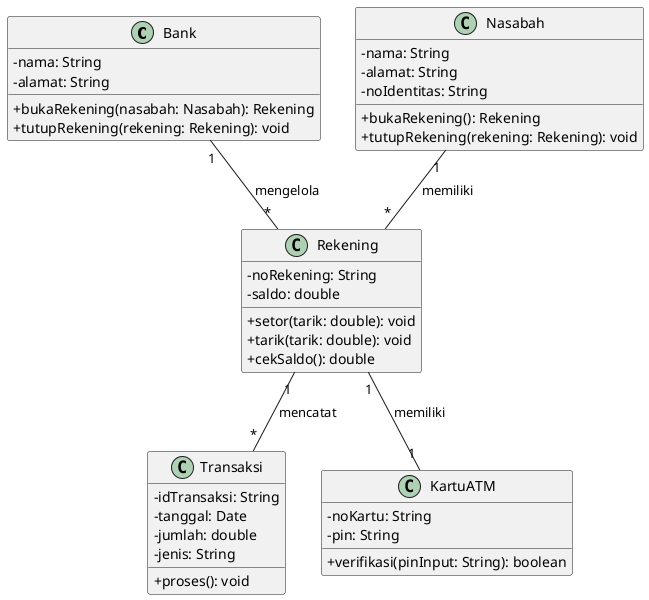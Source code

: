 @startuml
' Style
skinparam classAttributeIconSize 0

' Kelas utama
class Bank {
  - nama: String
  - alamat: String
  + bukaRekening(nasabah: Nasabah): Rekening
  + tutupRekening(rekening: Rekening): void
}

class Nasabah {
  - nama: String
  - alamat: String
  - noIdentitas: String
  + bukaRekening(): Rekening
  + tutupRekening(rekening: Rekening): void
}

class Rekening {
  - noRekening: String
  - saldo: double
  + setor(tarik: double): void
  + tarik(tarik: double): void
  + cekSaldo(): double
}

class Transaksi {
  - idTransaksi: String
  - tanggal: Date
  - jumlah: double
  - jenis: String
  + proses(): void
}

class KartuATM {
  - noKartu: String
  - pin: String
  + verifikasi(pinInput: String): boolean
}

' Relasi
Bank "1" -- "*" Rekening : mengelola
Nasabah "1" -- "*" Rekening : memiliki
Rekening "1" -- "*" Transaksi : mencatat
Rekening "1" -- "1" KartuATM : memiliki

@enduml
